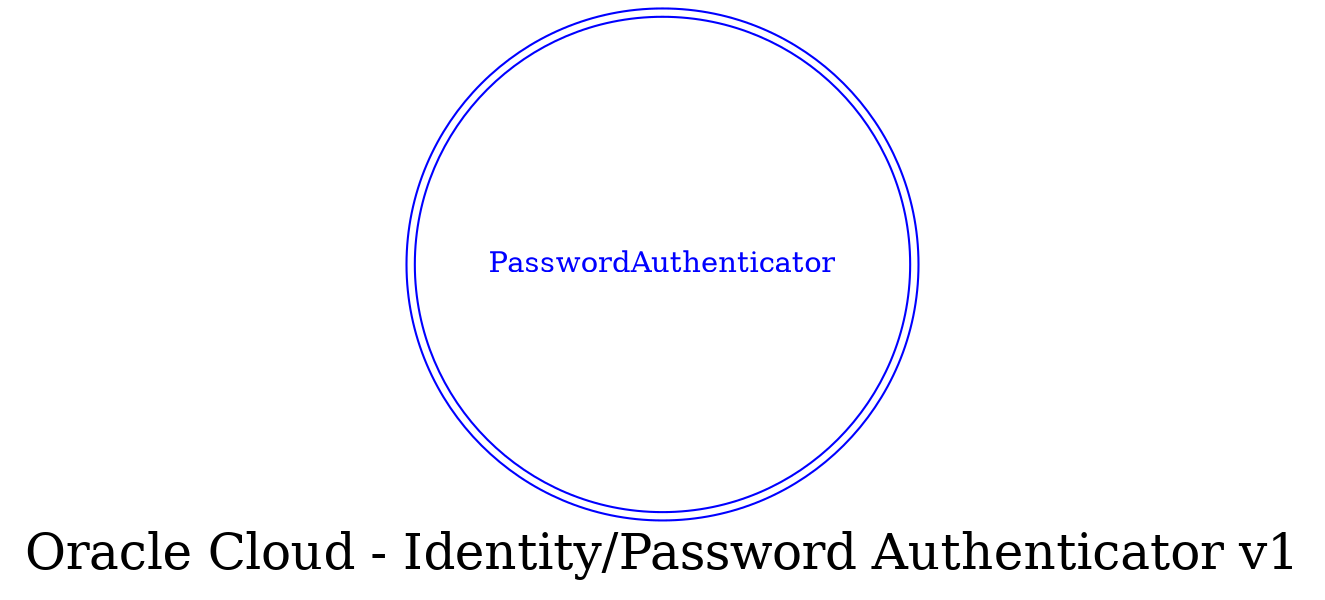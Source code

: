digraph LexiconGraph {
graph[label="Oracle Cloud - Identity/Password Authenticator v1", fontsize=24]
splines=true
"PasswordAuthenticator" [color=blue, fontcolor=blue, shape=doublecircle]
}
